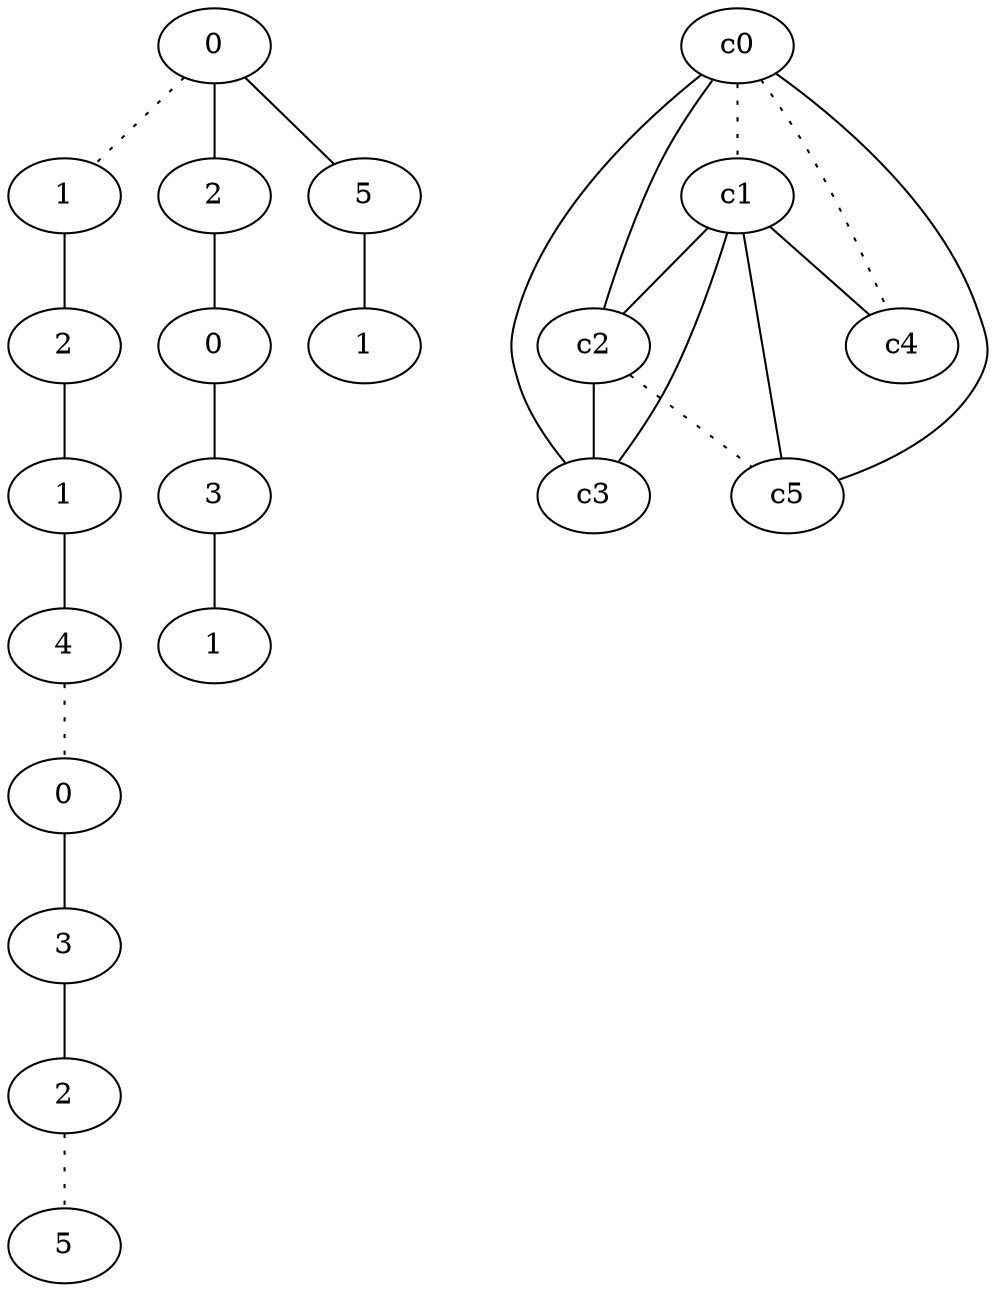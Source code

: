 graph {
a0[label=0];
a1[label=1];
a2[label=2];
a3[label=1];
a4[label=4];
a5[label=0];
a6[label=3];
a7[label=2];
a8[label=5];
a9[label=2];
a10[label=0];
a11[label=3];
a12[label=1];
a13[label=5];
a14[label=1];
a0 -- a1 [style=dotted];
a0 -- a9;
a0 -- a13;
a1 -- a2;
a2 -- a3;
a3 -- a4;
a4 -- a5 [style=dotted];
a5 -- a6;
a6 -- a7;
a7 -- a8 [style=dotted];
a9 -- a10;
a10 -- a11;
a11 -- a12;
a13 -- a14;
c0 -- c1 [style=dotted];
c0 -- c2;
c0 -- c3;
c0 -- c4 [style=dotted];
c0 -- c5;
c1 -- c2;
c1 -- c3;
c1 -- c4;
c1 -- c5;
c2 -- c3;
c2 -- c5 [style=dotted];
}

